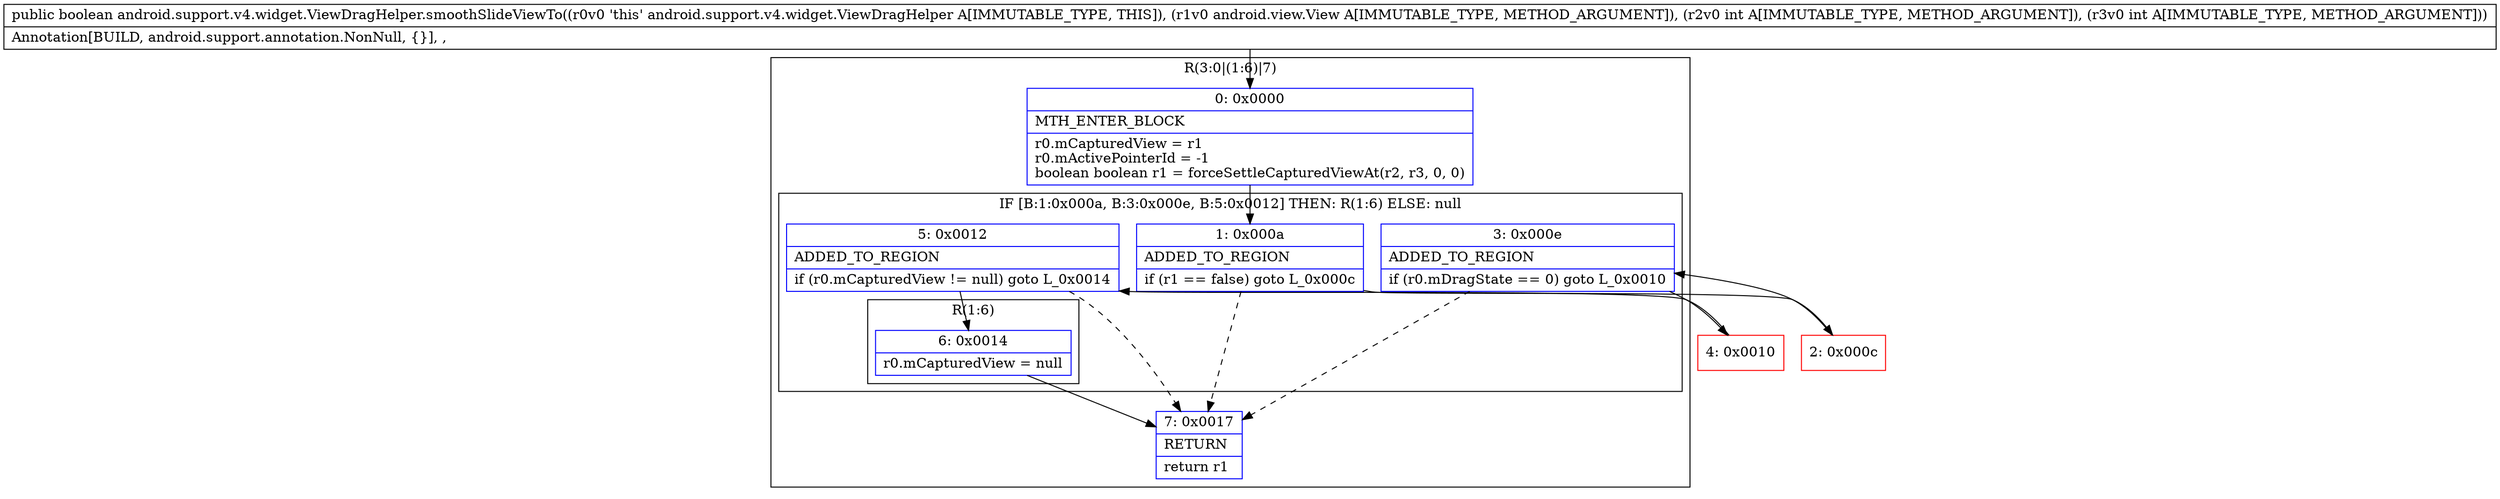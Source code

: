digraph "CFG forandroid.support.v4.widget.ViewDragHelper.smoothSlideViewTo(Landroid\/view\/View;II)Z" {
subgraph cluster_Region_623324940 {
label = "R(3:0|(1:6)|7)";
node [shape=record,color=blue];
Node_0 [shape=record,label="{0\:\ 0x0000|MTH_ENTER_BLOCK\l|r0.mCapturedView = r1\lr0.mActivePointerId = \-1\lboolean boolean r1 = forceSettleCapturedViewAt(r2, r3, 0, 0)\l}"];
subgraph cluster_IfRegion_1066417276 {
label = "IF [B:1:0x000a, B:3:0x000e, B:5:0x0012] THEN: R(1:6) ELSE: null";
node [shape=record,color=blue];
Node_1 [shape=record,label="{1\:\ 0x000a|ADDED_TO_REGION\l|if (r1 == false) goto L_0x000c\l}"];
Node_3 [shape=record,label="{3\:\ 0x000e|ADDED_TO_REGION\l|if (r0.mDragState == 0) goto L_0x0010\l}"];
Node_5 [shape=record,label="{5\:\ 0x0012|ADDED_TO_REGION\l|if (r0.mCapturedView != null) goto L_0x0014\l}"];
subgraph cluster_Region_1937874751 {
label = "R(1:6)";
node [shape=record,color=blue];
Node_6 [shape=record,label="{6\:\ 0x0014|r0.mCapturedView = null\l}"];
}
}
Node_7 [shape=record,label="{7\:\ 0x0017|RETURN\l|return r1\l}"];
}
Node_2 [shape=record,color=red,label="{2\:\ 0x000c}"];
Node_4 [shape=record,color=red,label="{4\:\ 0x0010}"];
MethodNode[shape=record,label="{public boolean android.support.v4.widget.ViewDragHelper.smoothSlideViewTo((r0v0 'this' android.support.v4.widget.ViewDragHelper A[IMMUTABLE_TYPE, THIS]), (r1v0 android.view.View A[IMMUTABLE_TYPE, METHOD_ARGUMENT]), (r2v0 int A[IMMUTABLE_TYPE, METHOD_ARGUMENT]), (r3v0 int A[IMMUTABLE_TYPE, METHOD_ARGUMENT]))  | Annotation[BUILD, android.support.annotation.NonNull, \{\}], , \l}"];
MethodNode -> Node_0;
Node_0 -> Node_1;
Node_1 -> Node_2;
Node_1 -> Node_7[style=dashed];
Node_3 -> Node_4;
Node_3 -> Node_7[style=dashed];
Node_5 -> Node_6;
Node_5 -> Node_7[style=dashed];
Node_6 -> Node_7;
Node_2 -> Node_3;
Node_4 -> Node_5;
}

